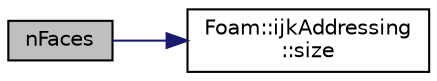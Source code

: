 digraph "nFaces"
{
  bgcolor="transparent";
  edge [fontname="Helvetica",fontsize="10",labelfontname="Helvetica",labelfontsize="10"];
  node [fontname="Helvetica",fontsize="10",shape=record];
  rankdir="LR";
  Node1 [label="nFaces",height=0.2,width=0.4,color="black", fillcolor="grey75", style="filled" fontcolor="black"];
  Node1 -> Node2 [color="midnightblue",fontsize="10",style="solid",fontname="Helvetica"];
  Node2 [label="Foam::ijkAddressing\l::size",height=0.2,width=0.4,color="black",URL="$classFoam_1_1ijkAddressing.html#a723361dc2020160f5492e8fe2d09fa44",tooltip="Return the total i*j*k size. "];
}

